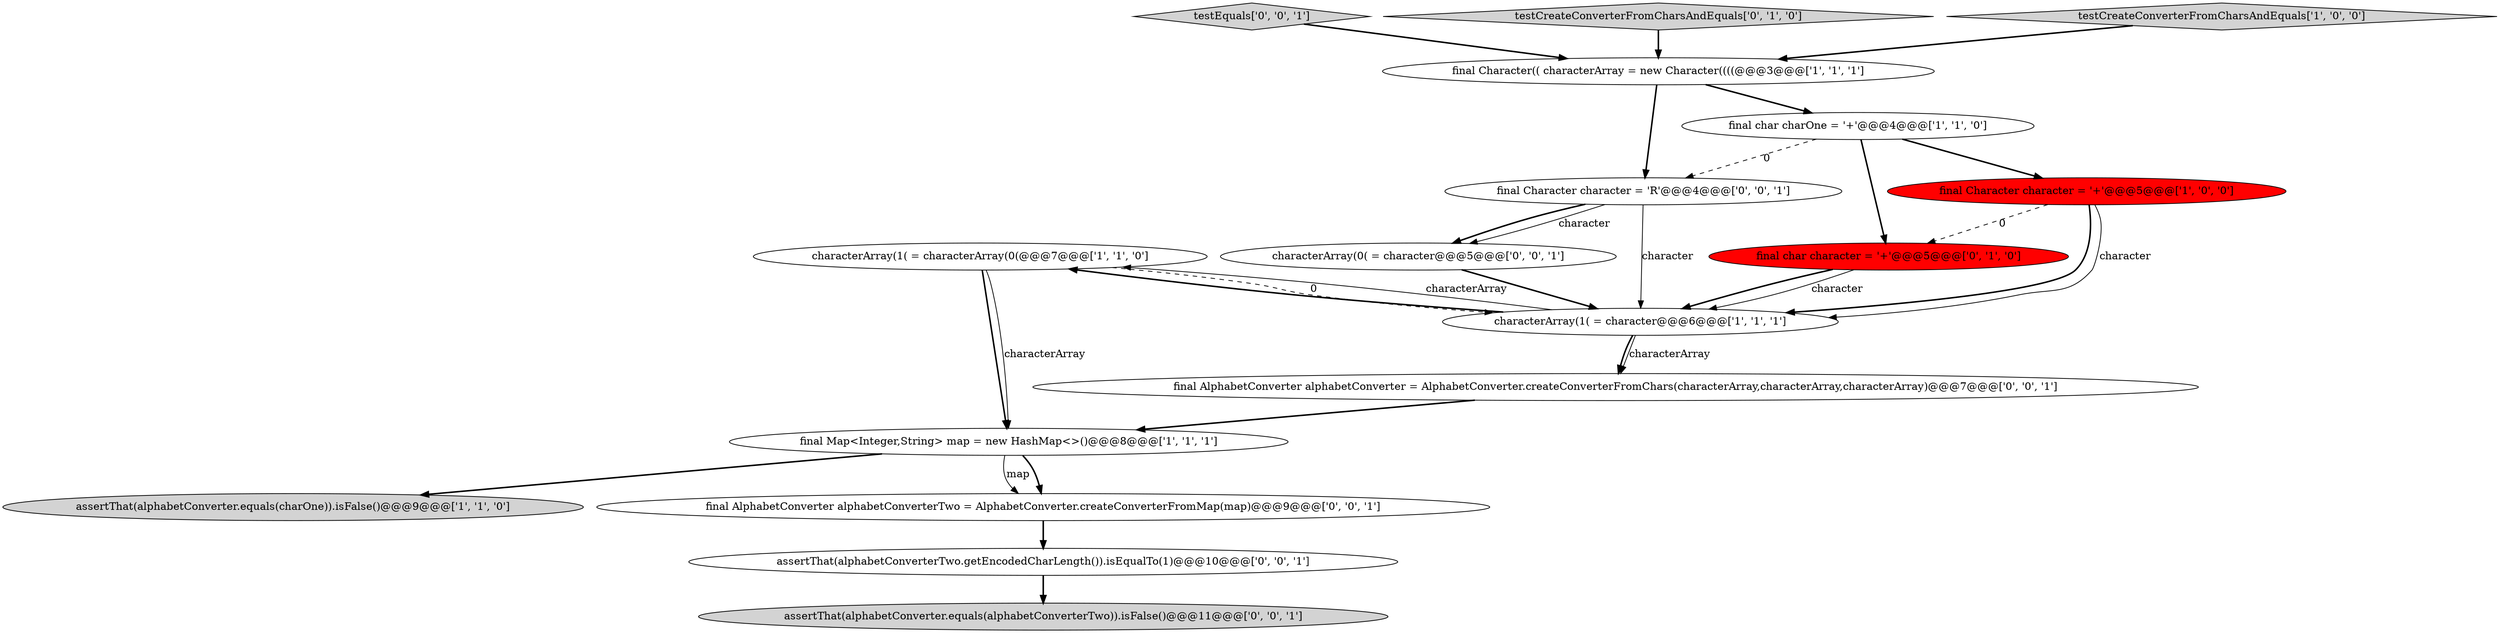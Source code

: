 digraph {
14 [style = filled, label = "assertThat(alphabetConverterTwo.getEncodedCharLength()).isEqualTo(1)@@@10@@@['0', '0', '1']", fillcolor = white, shape = ellipse image = "AAA0AAABBB3BBB"];
1 [style = filled, label = "final Character(( characterArray = new Character((((@@@3@@@['1', '1', '1']", fillcolor = white, shape = ellipse image = "AAA0AAABBB1BBB"];
9 [style = filled, label = "final char character = '+'@@@5@@@['0', '1', '0']", fillcolor = red, shape = ellipse image = "AAA1AAABBB2BBB"];
6 [style = filled, label = "final Character character = '+'@@@5@@@['1', '0', '0']", fillcolor = red, shape = ellipse image = "AAA1AAABBB1BBB"];
5 [style = filled, label = "final Map<Integer,String> map = new HashMap<>()@@@8@@@['1', '1', '1']", fillcolor = white, shape = ellipse image = "AAA0AAABBB1BBB"];
4 [style = filled, label = "assertThat(alphabetConverter.equals(charOne)).isFalse()@@@9@@@['1', '1', '0']", fillcolor = lightgray, shape = ellipse image = "AAA0AAABBB1BBB"];
3 [style = filled, label = "characterArray(1( = character@@@6@@@['1', '1', '1']", fillcolor = white, shape = ellipse image = "AAA0AAABBB1BBB"];
15 [style = filled, label = "characterArray(0( = character@@@5@@@['0', '0', '1']", fillcolor = white, shape = ellipse image = "AAA0AAABBB3BBB"];
7 [style = filled, label = "characterArray(1( = characterArray(0(@@@7@@@['1', '1', '0']", fillcolor = white, shape = ellipse image = "AAA0AAABBB1BBB"];
16 [style = filled, label = "testEquals['0', '0', '1']", fillcolor = lightgray, shape = diamond image = "AAA0AAABBB3BBB"];
8 [style = filled, label = "testCreateConverterFromCharsAndEquals['0', '1', '0']", fillcolor = lightgray, shape = diamond image = "AAA0AAABBB2BBB"];
11 [style = filled, label = "final AlphabetConverter alphabetConverter = AlphabetConverter.createConverterFromChars(characterArray,characterArray,characterArray)@@@7@@@['0', '0', '1']", fillcolor = white, shape = ellipse image = "AAA0AAABBB3BBB"];
10 [style = filled, label = "final Character character = 'R'@@@4@@@['0', '0', '1']", fillcolor = white, shape = ellipse image = "AAA0AAABBB3BBB"];
12 [style = filled, label = "assertThat(alphabetConverter.equals(alphabetConverterTwo)).isFalse()@@@11@@@['0', '0', '1']", fillcolor = lightgray, shape = ellipse image = "AAA0AAABBB3BBB"];
13 [style = filled, label = "final AlphabetConverter alphabetConverterTwo = AlphabetConverter.createConverterFromMap(map)@@@9@@@['0', '0', '1']", fillcolor = white, shape = ellipse image = "AAA0AAABBB3BBB"];
2 [style = filled, label = "final char charOne = '+'@@@4@@@['1', '1', '0']", fillcolor = white, shape = ellipse image = "AAA0AAABBB1BBB"];
0 [style = filled, label = "testCreateConverterFromCharsAndEquals['1', '0', '0']", fillcolor = lightgray, shape = diamond image = "AAA0AAABBB1BBB"];
6->3 [style = bold, label=""];
9->3 [style = solid, label="character"];
10->15 [style = bold, label=""];
2->6 [style = bold, label=""];
6->9 [style = dashed, label="0"];
3->11 [style = bold, label=""];
7->5 [style = solid, label="characterArray"];
2->9 [style = bold, label=""];
15->3 [style = bold, label=""];
10->3 [style = solid, label="character"];
10->15 [style = solid, label="character"];
2->10 [style = dashed, label="0"];
8->1 [style = bold, label=""];
3->7 [style = solid, label="characterArray"];
11->5 [style = bold, label=""];
7->5 [style = bold, label=""];
3->7 [style = bold, label=""];
16->1 [style = bold, label=""];
0->1 [style = bold, label=""];
5->13 [style = bold, label=""];
14->12 [style = bold, label=""];
5->4 [style = bold, label=""];
6->3 [style = solid, label="character"];
9->3 [style = bold, label=""];
7->3 [style = dashed, label="0"];
1->2 [style = bold, label=""];
5->13 [style = solid, label="map"];
1->10 [style = bold, label=""];
13->14 [style = bold, label=""];
3->11 [style = solid, label="characterArray"];
}
